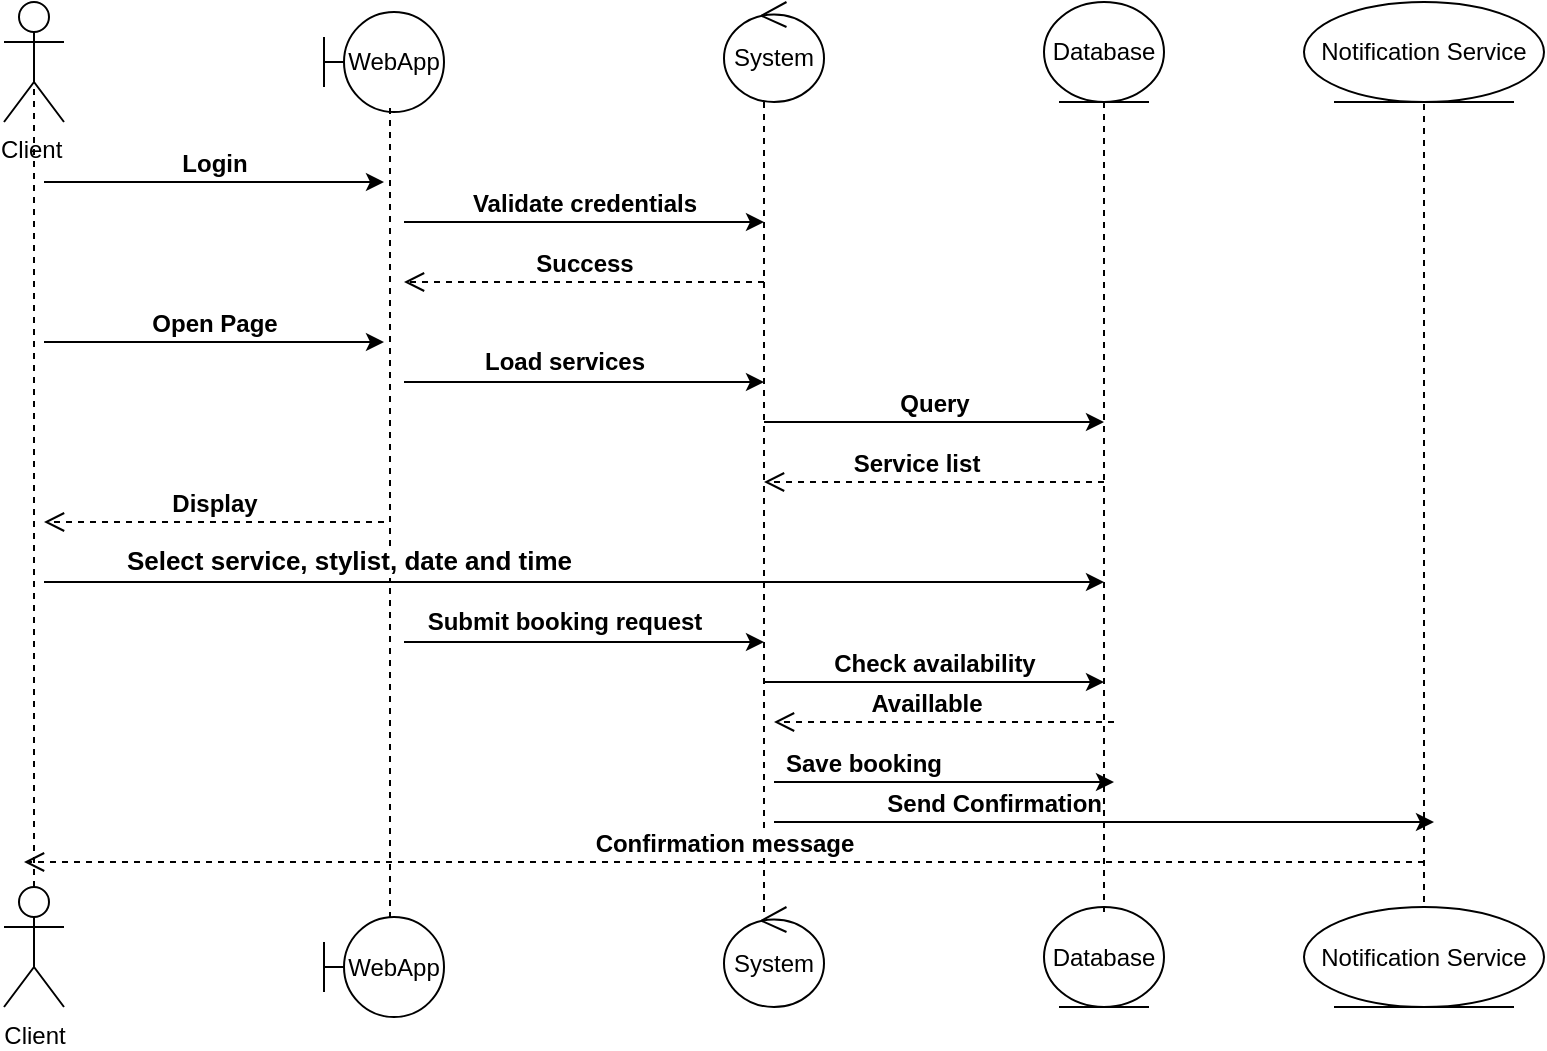 <mxfile version="28.2.5">
  <diagram name="Page-1" id="SdCGgHtPFxotHZBOTIid">
    <mxGraphModel grid="1" page="1" gridSize="10" guides="1" tooltips="1" connect="1" arrows="1" fold="1" pageScale="1" pageWidth="850" pageHeight="1100" math="0" shadow="0">
      <root>
        <mxCell id="0" />
        <mxCell id="1" parent="0" />
        <mxCell id="-owAqFKJKHjRIbmQOn1C-1" value="Client&amp;nbsp;" style="shape=umlActor;verticalLabelPosition=bottom;verticalAlign=top;html=1;outlineConnect=0;" vertex="1" parent="1">
          <mxGeometry x="40" y="40" width="30" height="60" as="geometry" />
        </mxCell>
        <mxCell id="-owAqFKJKHjRIbmQOn1C-2" value="Client" style="shape=umlActor;verticalLabelPosition=bottom;verticalAlign=top;html=1;outlineConnect=0;" vertex="1" parent="1">
          <mxGeometry x="40" y="482.5" width="30" height="60" as="geometry" />
        </mxCell>
        <mxCell id="-owAqFKJKHjRIbmQOn1C-4" value="WebApp" style="shape=umlBoundary;whiteSpace=wrap;html=1;" vertex="1" parent="1">
          <mxGeometry x="200" y="45" width="60" height="50" as="geometry" />
        </mxCell>
        <mxCell id="-owAqFKJKHjRIbmQOn1C-6" value="System" style="ellipse;shape=umlControl;whiteSpace=wrap;html=1;" vertex="1" parent="1">
          <mxGeometry x="400" y="40" width="50" height="50" as="geometry" />
        </mxCell>
        <mxCell id="-owAqFKJKHjRIbmQOn1C-10" value="Notification Service" style="ellipse;shape=umlEntity;whiteSpace=wrap;html=1;" vertex="1" parent="1">
          <mxGeometry x="690" y="40" width="120" height="50" as="geometry" />
        </mxCell>
        <mxCell id="-owAqFKJKHjRIbmQOn1C-11" value="Database" style="ellipse;shape=umlEntity;whiteSpace=wrap;html=1;" vertex="1" parent="1">
          <mxGeometry x="560" y="40" width="60" height="50" as="geometry" />
        </mxCell>
        <mxCell id="-owAqFKJKHjRIbmQOn1C-12" value="WebApp" style="shape=umlBoundary;whiteSpace=wrap;html=1;" vertex="1" parent="1">
          <mxGeometry x="200" y="497.5" width="60" height="50" as="geometry" />
        </mxCell>
        <mxCell id="-owAqFKJKHjRIbmQOn1C-13" value="System" style="ellipse;shape=umlControl;whiteSpace=wrap;html=1;" vertex="1" parent="1">
          <mxGeometry x="400" y="492.5" width="50" height="50" as="geometry" />
        </mxCell>
        <mxCell id="-owAqFKJKHjRIbmQOn1C-14" value="Notification Service" style="ellipse;shape=umlEntity;whiteSpace=wrap;html=1;" vertex="1" parent="1">
          <mxGeometry x="690" y="492.5" width="120" height="50" as="geometry" />
        </mxCell>
        <mxCell id="-owAqFKJKHjRIbmQOn1C-15" value="Database" style="ellipse;shape=umlEntity;whiteSpace=wrap;html=1;" vertex="1" parent="1">
          <mxGeometry x="560" y="492.5" width="60" height="50" as="geometry" />
        </mxCell>
        <mxCell id="-owAqFKJKHjRIbmQOn1C-16" value="" style="endArrow=none;dashed=1;html=1;rounded=0;entryX=0.55;entryY=0.96;entryDx=0;entryDy=0;entryPerimeter=0;exitX=0.55;exitY=0.01;exitDx=0;exitDy=0;exitPerimeter=0;" edge="1" parent="1" source="-owAqFKJKHjRIbmQOn1C-12" target="-owAqFKJKHjRIbmQOn1C-4">
          <mxGeometry width="50" height="50" relative="1" as="geometry">
            <mxPoint x="230" y="510" as="sourcePoint" />
            <mxPoint x="450" y="130" as="targetPoint" />
          </mxGeometry>
        </mxCell>
        <mxCell id="-owAqFKJKHjRIbmQOn1C-17" value="" style="endArrow=none;dashed=1;html=1;rounded=0;entryX=0.55;entryY=0.96;entryDx=0;entryDy=0;entryPerimeter=0;exitX=0.55;exitY=0.01;exitDx=0;exitDy=0;exitPerimeter=0;" edge="1" parent="1">
          <mxGeometry width="50" height="50" relative="1" as="geometry">
            <mxPoint x="420" y="495" as="sourcePoint" />
            <mxPoint x="420" y="90" as="targetPoint" />
          </mxGeometry>
        </mxCell>
        <mxCell id="-owAqFKJKHjRIbmQOn1C-18" value="" style="endArrow=none;dashed=1;html=1;rounded=0;entryX=0.55;entryY=0.96;entryDx=0;entryDy=0;entryPerimeter=0;exitX=0.55;exitY=0.01;exitDx=0;exitDy=0;exitPerimeter=0;" edge="1" parent="1">
          <mxGeometry width="50" height="50" relative="1" as="geometry">
            <mxPoint x="590" y="495" as="sourcePoint" />
            <mxPoint x="590" y="90" as="targetPoint" />
          </mxGeometry>
        </mxCell>
        <mxCell id="-owAqFKJKHjRIbmQOn1C-20" value="" style="endArrow=none;dashed=1;html=1;rounded=0;entryX=0.5;entryY=1;entryDx=0;entryDy=0;" edge="1" parent="1" target="-owAqFKJKHjRIbmQOn1C-10">
          <mxGeometry width="50" height="50" relative="1" as="geometry">
            <mxPoint x="750" y="490" as="sourcePoint" />
            <mxPoint x="750" y="100" as="targetPoint" />
          </mxGeometry>
        </mxCell>
        <mxCell id="-owAqFKJKHjRIbmQOn1C-23" value="" style="endArrow=none;dashed=1;html=1;rounded=0;entryX=0.5;entryY=0.5;entryDx=0;entryDy=0;entryPerimeter=0;" edge="1" parent="1" source="-owAqFKJKHjRIbmQOn1C-2" target="-owAqFKJKHjRIbmQOn1C-1">
          <mxGeometry width="50" height="50" relative="1" as="geometry">
            <mxPoint x="190" y="635" as="sourcePoint" />
            <mxPoint x="190" y="230" as="targetPoint" />
          </mxGeometry>
        </mxCell>
        <mxCell id="-owAqFKJKHjRIbmQOn1C-24" value="Login" style="endArrow=classic;html=1;rounded=0;fontSize=12;labelPosition=right;verticalLabelPosition=top;align=center;verticalAlign=bottom;fontStyle=1" edge="1" parent="1">
          <mxGeometry width="50" height="50" relative="1" as="geometry">
            <mxPoint x="60" y="130" as="sourcePoint" />
            <mxPoint x="230" y="130" as="targetPoint" />
          </mxGeometry>
        </mxCell>
        <mxCell id="-owAqFKJKHjRIbmQOn1C-25" value="Open Page" style="endArrow=classic;html=1;rounded=0;labelPosition=left;verticalLabelPosition=top;align=center;verticalAlign=bottom;fontStyle=1;fontSize=12;" edge="1" parent="1">
          <mxGeometry width="50" height="50" relative="1" as="geometry">
            <mxPoint x="60" y="210" as="sourcePoint" />
            <mxPoint x="230" y="210" as="targetPoint" />
          </mxGeometry>
        </mxCell>
        <mxCell id="-owAqFKJKHjRIbmQOn1C-26" value="Select service, stylist, date and time" style="endArrow=classic;html=1;rounded=0;fontStyle=1;fontSize=13;labelPosition=left;verticalLabelPosition=top;align=right;verticalAlign=bottom;" edge="1" parent="1">
          <mxGeometry x="-0.001" width="50" height="50" relative="1" as="geometry">
            <mxPoint x="60" y="330" as="sourcePoint" />
            <mxPoint x="590" y="330" as="targetPoint" />
            <mxPoint as="offset" />
          </mxGeometry>
        </mxCell>
        <mxCell id="-owAqFKJKHjRIbmQOn1C-27" value="Validate credentials" style="endArrow=classic;html=1;rounded=0;fontStyle=1;fontSize=12;labelPosition=left;verticalLabelPosition=top;align=center;verticalAlign=bottom;" edge="1" parent="1">
          <mxGeometry width="50" height="50" relative="1" as="geometry">
            <mxPoint x="240" y="150" as="sourcePoint" />
            <mxPoint x="420" y="150" as="targetPoint" />
          </mxGeometry>
        </mxCell>
        <mxCell id="-owAqFKJKHjRIbmQOn1C-28" value="Submit booking request" style="endArrow=classic;html=1;rounded=0;fontStyle=1;fontSize=12;labelPosition=center;verticalLabelPosition=middle;align=center;verticalAlign=middle;" edge="1" parent="1">
          <mxGeometry x="-0.111" y="10" width="50" height="50" relative="1" as="geometry">
            <mxPoint x="240" y="360" as="sourcePoint" />
            <mxPoint x="420" y="360" as="targetPoint" />
            <mxPoint as="offset" />
          </mxGeometry>
        </mxCell>
        <mxCell id="-owAqFKJKHjRIbmQOn1C-29" value="Check availability" style="endArrow=classic;html=1;rounded=0;fontStyle=1;fontSize=12;labelPosition=left;verticalLabelPosition=top;align=center;verticalAlign=bottom;" edge="1" parent="1">
          <mxGeometry width="50" height="50" relative="1" as="geometry">
            <mxPoint x="420" y="380" as="sourcePoint" />
            <mxPoint x="590" y="380" as="targetPoint" />
          </mxGeometry>
        </mxCell>
        <mxCell id="-owAqFKJKHjRIbmQOn1C-32" value="Send Confirmation" style="endArrow=classic;html=1;rounded=0;fontStyle=1;fontSize=12;labelPosition=left;verticalLabelPosition=top;align=right;verticalAlign=bottom;" edge="1" parent="1">
          <mxGeometry x="-0.002" width="50" height="50" relative="1" as="geometry">
            <mxPoint x="425" y="450" as="sourcePoint" />
            <mxPoint x="755" y="450" as="targetPoint" />
            <mxPoint as="offset" />
          </mxGeometry>
        </mxCell>
        <mxCell id="-owAqFKJKHjRIbmQOn1C-35" value="Success" style="html=1;verticalAlign=bottom;endArrow=open;dashed=1;endSize=8;curved=0;rounded=0;fontStyle=1;fontSize=12;align=center;" edge="1" parent="1">
          <mxGeometry relative="1" as="geometry">
            <mxPoint x="420" y="180" as="sourcePoint" />
            <mxPoint x="240" y="180" as="targetPoint" />
          </mxGeometry>
        </mxCell>
        <mxCell id="-owAqFKJKHjRIbmQOn1C-36" value="Service list" style="html=1;verticalAlign=bottom;endArrow=open;dashed=1;endSize=8;curved=0;rounded=0;align=center;fontStyle=1;fontSize=12;" edge="1" parent="1">
          <mxGeometry x="0.111" relative="1" as="geometry">
            <mxPoint x="590" y="280" as="sourcePoint" />
            <mxPoint x="420" y="280" as="targetPoint" />
            <Array as="points" />
            <mxPoint as="offset" />
          </mxGeometry>
        </mxCell>
        <mxCell id="-owAqFKJKHjRIbmQOn1C-40" value="Confirmation message" style="html=1;verticalAlign=bottom;endArrow=open;dashed=1;endSize=8;curved=0;rounded=0;align=center;spacingTop=0;spacingLeft=0;labelPosition=left;verticalLabelPosition=top;fontSize=12;fontStyle=1" edge="1" parent="1">
          <mxGeometry relative="1" as="geometry">
            <mxPoint x="750" y="470" as="sourcePoint" />
            <mxPoint x="50" y="470" as="targetPoint" />
          </mxGeometry>
        </mxCell>
        <mxCell id="-owAqFKJKHjRIbmQOn1C-41" value="Query" style="endArrow=classic;html=1;rounded=0;fontStyle=1;fontSize=12;labelPosition=left;verticalLabelPosition=top;align=center;verticalAlign=bottom;" edge="1" parent="1">
          <mxGeometry x="-0.004" width="50" height="50" relative="1" as="geometry">
            <mxPoint x="420" y="250" as="sourcePoint" />
            <mxPoint x="590" y="250" as="targetPoint" />
            <mxPoint as="offset" />
          </mxGeometry>
        </mxCell>
        <mxCell id="-owAqFKJKHjRIbmQOn1C-42" value="Load services" style="endArrow=classic;html=1;rounded=0;fontStyle=1;fontSize=12;labelPosition=center;verticalLabelPosition=middle;align=center;verticalAlign=middle;" edge="1" parent="1">
          <mxGeometry x="-0.111" y="10" width="50" height="50" relative="1" as="geometry">
            <mxPoint x="240" y="230" as="sourcePoint" />
            <mxPoint x="420" y="230" as="targetPoint" />
            <mxPoint as="offset" />
          </mxGeometry>
        </mxCell>
        <mxCell id="-owAqFKJKHjRIbmQOn1C-43" value="Display" style="html=1;verticalAlign=bottom;endArrow=open;dashed=1;endSize=8;curved=0;rounded=0;fontSize=12;fontStyle=1" edge="1" parent="1">
          <mxGeometry relative="1" as="geometry">
            <mxPoint x="230" y="300" as="sourcePoint" />
            <mxPoint x="60" y="300" as="targetPoint" />
          </mxGeometry>
        </mxCell>
        <mxCell id="-owAqFKJKHjRIbmQOn1C-44" value="Availlable" style="html=1;verticalAlign=bottom;endArrow=open;dashed=1;endSize=8;curved=0;rounded=0;align=center;fontStyle=1;fontSize=12;" edge="1" parent="1">
          <mxGeometry x="0.111" relative="1" as="geometry">
            <mxPoint x="595" y="400" as="sourcePoint" />
            <mxPoint x="425" y="400" as="targetPoint" />
            <Array as="points" />
            <mxPoint as="offset" />
          </mxGeometry>
        </mxCell>
        <mxCell id="-owAqFKJKHjRIbmQOn1C-45" value="Save booking" style="endArrow=classic;html=1;rounded=0;fontSize=12;fontStyle=1;labelPosition=left;verticalLabelPosition=top;align=right;verticalAlign=bottom;" edge="1" parent="1">
          <mxGeometry x="-0.004" width="50" height="50" relative="1" as="geometry">
            <mxPoint x="425" y="430" as="sourcePoint" />
            <mxPoint x="595" y="430" as="targetPoint" />
            <mxPoint as="offset" />
          </mxGeometry>
        </mxCell>
      </root>
    </mxGraphModel>
  </diagram>
</mxfile>

